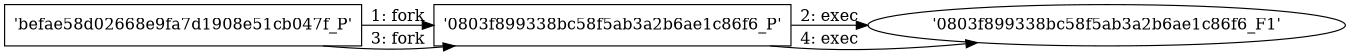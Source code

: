 digraph "D:\Learning\Paper\apt\基于CTI的攻击预警\Dataset\攻击图\ASGfromALLCTI\Threat Source Newsletter (Dec. 16, 2021).dot" {
rankdir="LR"
size="9"
fixedsize="false"
splines="true"
nodesep=0.3
ranksep=0
fontsize=10
overlap="scalexy"
engine= "neato"
	"'befae58d02668e9fa7d1908e51cb047f_P'" [node_type=Process shape=box]
	"'0803f899338bc58f5ab3a2b6ae1c86f6_P'" [node_type=Process shape=box]
	"'befae58d02668e9fa7d1908e51cb047f_P'" -> "'0803f899338bc58f5ab3a2b6ae1c86f6_P'" [label="1: fork"]
	"'0803f899338bc58f5ab3a2b6ae1c86f6_P'" [node_type=Process shape=box]
	"'0803f899338bc58f5ab3a2b6ae1c86f6_F1'" [node_type=File shape=ellipse]
	"'0803f899338bc58f5ab3a2b6ae1c86f6_P'" -> "'0803f899338bc58f5ab3a2b6ae1c86f6_F1'" [label="2: exec"]
	"'befae58d02668e9fa7d1908e51cb047f_P'" [node_type=Process shape=box]
	"'0803f899338bc58f5ab3a2b6ae1c86f6_P'" [node_type=Process shape=box]
	"'befae58d02668e9fa7d1908e51cb047f_P'" -> "'0803f899338bc58f5ab3a2b6ae1c86f6_P'" [label="3: fork"]
	"'0803f899338bc58f5ab3a2b6ae1c86f6_P'" [node_type=Process shape=box]
	"'0803f899338bc58f5ab3a2b6ae1c86f6_F1'" [node_type=File shape=ellipse]
	"'0803f899338bc58f5ab3a2b6ae1c86f6_P'" -> "'0803f899338bc58f5ab3a2b6ae1c86f6_F1'" [label="4: exec"]
}

